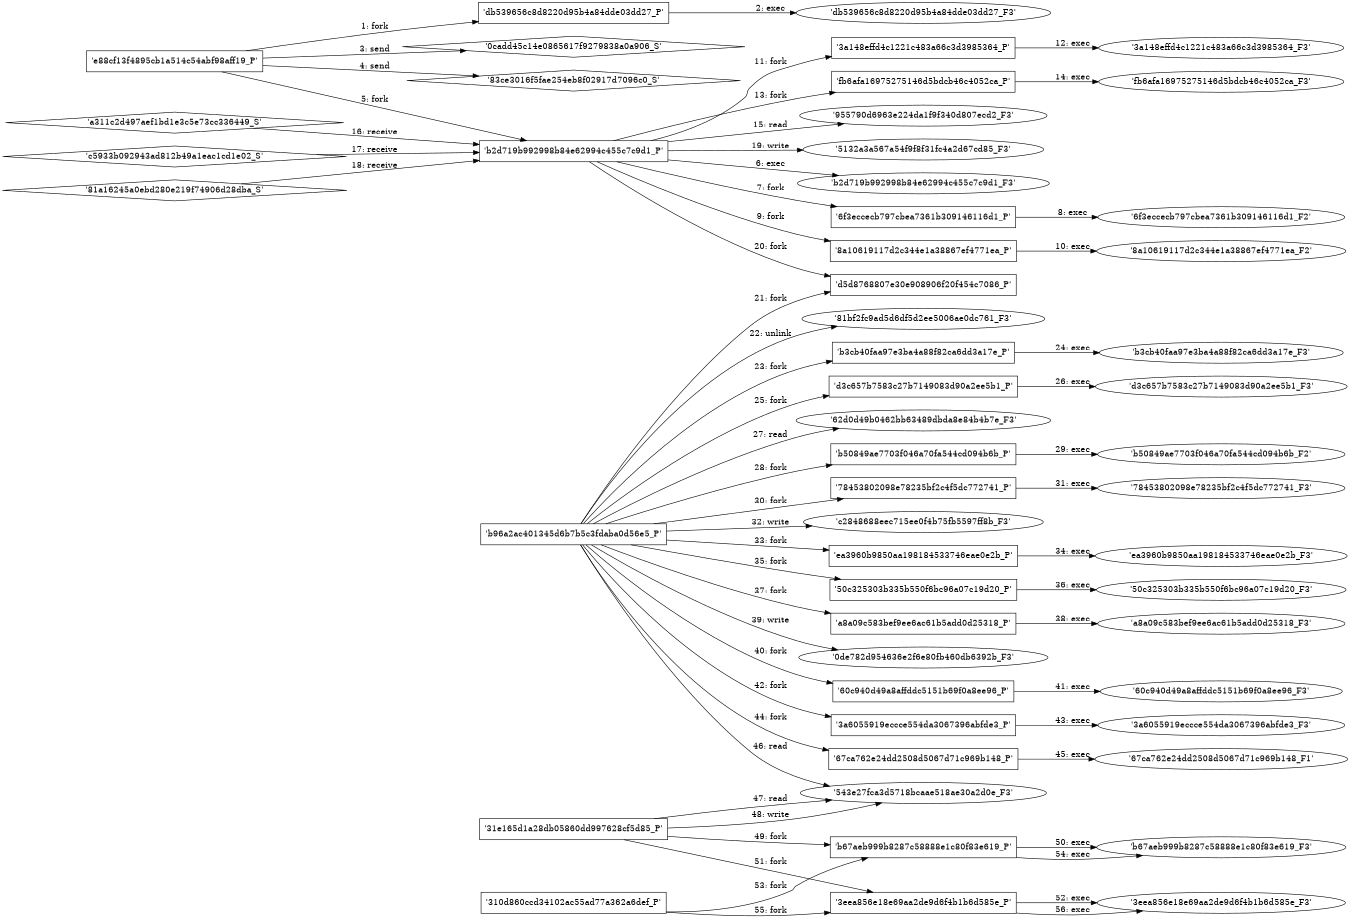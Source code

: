 digraph "D:\Learning\Paper\apt\基于CTI的攻击预警\Dataset\攻击图\ASGfromALLCTI\Threat Roundup for  June 25 to July 2.dot" {
rankdir="LR"
size="9"
fixedsize="false"
splines="true"
nodesep=0.3
ranksep=0
fontsize=10
overlap="scalexy"
engine= "neato"
	"'e88cf13f4895cb1a514c54abf98aff19_P'" [node_type=Process shape=box]
	"'db539656c8d8220d95b4a84dde03dd27_P'" [node_type=Process shape=box]
	"'e88cf13f4895cb1a514c54abf98aff19_P'" -> "'db539656c8d8220d95b4a84dde03dd27_P'" [label="1: fork"]
	"'db539656c8d8220d95b4a84dde03dd27_P'" [node_type=Process shape=box]
	"'db539656c8d8220d95b4a84dde03dd27_F3'" [node_type=File shape=ellipse]
	"'db539656c8d8220d95b4a84dde03dd27_P'" -> "'db539656c8d8220d95b4a84dde03dd27_F3'" [label="2: exec"]
	"'0cadd45c14e0865617f9279838a0a906_S'" [node_type=Socket shape=diamond]
	"'e88cf13f4895cb1a514c54abf98aff19_P'" [node_type=Process shape=box]
	"'e88cf13f4895cb1a514c54abf98aff19_P'" -> "'0cadd45c14e0865617f9279838a0a906_S'" [label="3: send"]
	"'83ce3016f5fae254eb8f02917d7096c0_S'" [node_type=Socket shape=diamond]
	"'e88cf13f4895cb1a514c54abf98aff19_P'" [node_type=Process shape=box]
	"'e88cf13f4895cb1a514c54abf98aff19_P'" -> "'83ce3016f5fae254eb8f02917d7096c0_S'" [label="4: send"]
	"'e88cf13f4895cb1a514c54abf98aff19_P'" [node_type=Process shape=box]
	"'b2d719b992998b84e62994c455c7c9d1_P'" [node_type=Process shape=box]
	"'e88cf13f4895cb1a514c54abf98aff19_P'" -> "'b2d719b992998b84e62994c455c7c9d1_P'" [label="5: fork"]
	"'b2d719b992998b84e62994c455c7c9d1_P'" [node_type=Process shape=box]
	"'b2d719b992998b84e62994c455c7c9d1_F3'" [node_type=File shape=ellipse]
	"'b2d719b992998b84e62994c455c7c9d1_P'" -> "'b2d719b992998b84e62994c455c7c9d1_F3'" [label="6: exec"]
	"'b2d719b992998b84e62994c455c7c9d1_P'" [node_type=Process shape=box]
	"'6f3eccecb797cbea7361b309146116d1_P'" [node_type=Process shape=box]
	"'b2d719b992998b84e62994c455c7c9d1_P'" -> "'6f3eccecb797cbea7361b309146116d1_P'" [label="7: fork"]
	"'6f3eccecb797cbea7361b309146116d1_P'" [node_type=Process shape=box]
	"'6f3eccecb797cbea7361b309146116d1_F2'" [node_type=File shape=ellipse]
	"'6f3eccecb797cbea7361b309146116d1_P'" -> "'6f3eccecb797cbea7361b309146116d1_F2'" [label="8: exec"]
	"'b2d719b992998b84e62994c455c7c9d1_P'" [node_type=Process shape=box]
	"'8a10619117d2c344e1a38867ef4771ea_P'" [node_type=Process shape=box]
	"'b2d719b992998b84e62994c455c7c9d1_P'" -> "'8a10619117d2c344e1a38867ef4771ea_P'" [label="9: fork"]
	"'8a10619117d2c344e1a38867ef4771ea_P'" [node_type=Process shape=box]
	"'8a10619117d2c344e1a38867ef4771ea_F2'" [node_type=File shape=ellipse]
	"'8a10619117d2c344e1a38867ef4771ea_P'" -> "'8a10619117d2c344e1a38867ef4771ea_F2'" [label="10: exec"]
	"'b2d719b992998b84e62994c455c7c9d1_P'" [node_type=Process shape=box]
	"'3a148effd4c1221c483a66c3d3985364_P'" [node_type=Process shape=box]
	"'b2d719b992998b84e62994c455c7c9d1_P'" -> "'3a148effd4c1221c483a66c3d3985364_P'" [label="11: fork"]
	"'3a148effd4c1221c483a66c3d3985364_P'" [node_type=Process shape=box]
	"'3a148effd4c1221c483a66c3d3985364_F3'" [node_type=File shape=ellipse]
	"'3a148effd4c1221c483a66c3d3985364_P'" -> "'3a148effd4c1221c483a66c3d3985364_F3'" [label="12: exec"]
	"'b2d719b992998b84e62994c455c7c9d1_P'" [node_type=Process shape=box]
	"'fb6afa16975275146d5bdcb46c4052ca_P'" [node_type=Process shape=box]
	"'b2d719b992998b84e62994c455c7c9d1_P'" -> "'fb6afa16975275146d5bdcb46c4052ca_P'" [label="13: fork"]
	"'fb6afa16975275146d5bdcb46c4052ca_P'" [node_type=Process shape=box]
	"'fb6afa16975275146d5bdcb46c4052ca_F3'" [node_type=File shape=ellipse]
	"'fb6afa16975275146d5bdcb46c4052ca_P'" -> "'fb6afa16975275146d5bdcb46c4052ca_F3'" [label="14: exec"]
	"'955790d6963e224da1f9f340d807ecd2_F3'" [node_type=file shape=ellipse]
	"'b2d719b992998b84e62994c455c7c9d1_P'" [node_type=Process shape=box]
	"'b2d719b992998b84e62994c455c7c9d1_P'" -> "'955790d6963e224da1f9f340d807ecd2_F3'" [label="15: read"]
	"'b2d719b992998b84e62994c455c7c9d1_P'" [node_type=Process shape=box]
	"'a311c2d497aef1bd1e3c5e73cc336449_S'" [node_type=Socket shape=diamond]
	"'a311c2d497aef1bd1e3c5e73cc336449_S'" -> "'b2d719b992998b84e62994c455c7c9d1_P'" [label="16: receive"]
	"'b2d719b992998b84e62994c455c7c9d1_P'" [node_type=Process shape=box]
	"'c5933b092943ad812b49a1eac1cd1e02_S'" [node_type=Socket shape=diamond]
	"'c5933b092943ad812b49a1eac1cd1e02_S'" -> "'b2d719b992998b84e62994c455c7c9d1_P'" [label="17: receive"]
	"'b2d719b992998b84e62994c455c7c9d1_P'" [node_type=Process shape=box]
	"'81a16245a0ebd280e219f74906d28dba_S'" [node_type=Socket shape=diamond]
	"'81a16245a0ebd280e219f74906d28dba_S'" -> "'b2d719b992998b84e62994c455c7c9d1_P'" [label="18: receive"]
	"'5132a3a567a54f9f8f31fc4a2d67cd85_F3'" [node_type=file shape=ellipse]
	"'b2d719b992998b84e62994c455c7c9d1_P'" [node_type=Process shape=box]
	"'b2d719b992998b84e62994c455c7c9d1_P'" -> "'5132a3a567a54f9f8f31fc4a2d67cd85_F3'" [label="19: write"]
	"'b2d719b992998b84e62994c455c7c9d1_P'" [node_type=Process shape=box]
	"'d5d8768807e30e908906f20f454c7086_P'" [node_type=Process shape=box]
	"'b2d719b992998b84e62994c455c7c9d1_P'" -> "'d5d8768807e30e908906f20f454c7086_P'" [label="20: fork"]
	"'b96a2ac401345d6b7b5c3fdaba0d56e5_P'" [node_type=Process shape=box]
	"'d5d8768807e30e908906f20f454c7086_P'" [node_type=Process shape=box]
	"'b96a2ac401345d6b7b5c3fdaba0d56e5_P'" -> "'d5d8768807e30e908906f20f454c7086_P'" [label="21: fork"]
	"'81bf2fc9ad5d6df5d2ee5006ae0dc761_F3'" [node_type=file shape=ellipse]
	"'b96a2ac401345d6b7b5c3fdaba0d56e5_P'" [node_type=Process shape=box]
	"'b96a2ac401345d6b7b5c3fdaba0d56e5_P'" -> "'81bf2fc9ad5d6df5d2ee5006ae0dc761_F3'" [label="22: unlink"]
	"'b96a2ac401345d6b7b5c3fdaba0d56e5_P'" [node_type=Process shape=box]
	"'b3cb40faa97e3ba4a88f82ca6dd3a17e_P'" [node_type=Process shape=box]
	"'b96a2ac401345d6b7b5c3fdaba0d56e5_P'" -> "'b3cb40faa97e3ba4a88f82ca6dd3a17e_P'" [label="23: fork"]
	"'b3cb40faa97e3ba4a88f82ca6dd3a17e_P'" [node_type=Process shape=box]
	"'b3cb40faa97e3ba4a88f82ca6dd3a17e_F3'" [node_type=File shape=ellipse]
	"'b3cb40faa97e3ba4a88f82ca6dd3a17e_P'" -> "'b3cb40faa97e3ba4a88f82ca6dd3a17e_F3'" [label="24: exec"]
	"'b96a2ac401345d6b7b5c3fdaba0d56e5_P'" [node_type=Process shape=box]
	"'d3c657b7583c27b7149083d90a2ee5b1_P'" [node_type=Process shape=box]
	"'b96a2ac401345d6b7b5c3fdaba0d56e5_P'" -> "'d3c657b7583c27b7149083d90a2ee5b1_P'" [label="25: fork"]
	"'d3c657b7583c27b7149083d90a2ee5b1_P'" [node_type=Process shape=box]
	"'d3c657b7583c27b7149083d90a2ee5b1_F3'" [node_type=File shape=ellipse]
	"'d3c657b7583c27b7149083d90a2ee5b1_P'" -> "'d3c657b7583c27b7149083d90a2ee5b1_F3'" [label="26: exec"]
	"'62d0d49b0462bb63489dbda8e84b4b7e_F3'" [node_type=file shape=ellipse]
	"'b96a2ac401345d6b7b5c3fdaba0d56e5_P'" [node_type=Process shape=box]
	"'b96a2ac401345d6b7b5c3fdaba0d56e5_P'" -> "'62d0d49b0462bb63489dbda8e84b4b7e_F3'" [label="27: read"]
	"'b96a2ac401345d6b7b5c3fdaba0d56e5_P'" [node_type=Process shape=box]
	"'b50849ae7703f046a70fa544cd094b6b_P'" [node_type=Process shape=box]
	"'b96a2ac401345d6b7b5c3fdaba0d56e5_P'" -> "'b50849ae7703f046a70fa544cd094b6b_P'" [label="28: fork"]
	"'b50849ae7703f046a70fa544cd094b6b_P'" [node_type=Process shape=box]
	"'b50849ae7703f046a70fa544cd094b6b_F2'" [node_type=File shape=ellipse]
	"'b50849ae7703f046a70fa544cd094b6b_P'" -> "'b50849ae7703f046a70fa544cd094b6b_F2'" [label="29: exec"]
	"'b96a2ac401345d6b7b5c3fdaba0d56e5_P'" [node_type=Process shape=box]
	"'78453802098e78235bf2c4f5dc772741_P'" [node_type=Process shape=box]
	"'b96a2ac401345d6b7b5c3fdaba0d56e5_P'" -> "'78453802098e78235bf2c4f5dc772741_P'" [label="30: fork"]
	"'78453802098e78235bf2c4f5dc772741_P'" [node_type=Process shape=box]
	"'78453802098e78235bf2c4f5dc772741_F3'" [node_type=File shape=ellipse]
	"'78453802098e78235bf2c4f5dc772741_P'" -> "'78453802098e78235bf2c4f5dc772741_F3'" [label="31: exec"]
	"'c2848688eec715ee0f4b75fb5597ff8b_F3'" [node_type=file shape=ellipse]
	"'b96a2ac401345d6b7b5c3fdaba0d56e5_P'" [node_type=Process shape=box]
	"'b96a2ac401345d6b7b5c3fdaba0d56e5_P'" -> "'c2848688eec715ee0f4b75fb5597ff8b_F3'" [label="32: write"]
	"'b96a2ac401345d6b7b5c3fdaba0d56e5_P'" [node_type=Process shape=box]
	"'ea3960b9850aa198184533746eae0e2b_P'" [node_type=Process shape=box]
	"'b96a2ac401345d6b7b5c3fdaba0d56e5_P'" -> "'ea3960b9850aa198184533746eae0e2b_P'" [label="33: fork"]
	"'ea3960b9850aa198184533746eae0e2b_P'" [node_type=Process shape=box]
	"'ea3960b9850aa198184533746eae0e2b_F3'" [node_type=File shape=ellipse]
	"'ea3960b9850aa198184533746eae0e2b_P'" -> "'ea3960b9850aa198184533746eae0e2b_F3'" [label="34: exec"]
	"'b96a2ac401345d6b7b5c3fdaba0d56e5_P'" [node_type=Process shape=box]
	"'50c325303b335b550f6bc96a07c19d20_P'" [node_type=Process shape=box]
	"'b96a2ac401345d6b7b5c3fdaba0d56e5_P'" -> "'50c325303b335b550f6bc96a07c19d20_P'" [label="35: fork"]
	"'50c325303b335b550f6bc96a07c19d20_P'" [node_type=Process shape=box]
	"'50c325303b335b550f6bc96a07c19d20_F3'" [node_type=File shape=ellipse]
	"'50c325303b335b550f6bc96a07c19d20_P'" -> "'50c325303b335b550f6bc96a07c19d20_F3'" [label="36: exec"]
	"'b96a2ac401345d6b7b5c3fdaba0d56e5_P'" [node_type=Process shape=box]
	"'a8a09c583bef9ee6ac61b5add0d25318_P'" [node_type=Process shape=box]
	"'b96a2ac401345d6b7b5c3fdaba0d56e5_P'" -> "'a8a09c583bef9ee6ac61b5add0d25318_P'" [label="37: fork"]
	"'a8a09c583bef9ee6ac61b5add0d25318_P'" [node_type=Process shape=box]
	"'a8a09c583bef9ee6ac61b5add0d25318_F3'" [node_type=File shape=ellipse]
	"'a8a09c583bef9ee6ac61b5add0d25318_P'" -> "'a8a09c583bef9ee6ac61b5add0d25318_F3'" [label="38: exec"]
	"'0de782d954636e2f6e80fb460db6392b_F3'" [node_type=file shape=ellipse]
	"'b96a2ac401345d6b7b5c3fdaba0d56e5_P'" [node_type=Process shape=box]
	"'b96a2ac401345d6b7b5c3fdaba0d56e5_P'" -> "'0de782d954636e2f6e80fb460db6392b_F3'" [label="39: write"]
	"'b96a2ac401345d6b7b5c3fdaba0d56e5_P'" [node_type=Process shape=box]
	"'60c940d49a8affddc5151b69f0a8ee96_P'" [node_type=Process shape=box]
	"'b96a2ac401345d6b7b5c3fdaba0d56e5_P'" -> "'60c940d49a8affddc5151b69f0a8ee96_P'" [label="40: fork"]
	"'60c940d49a8affddc5151b69f0a8ee96_P'" [node_type=Process shape=box]
	"'60c940d49a8affddc5151b69f0a8ee96_F3'" [node_type=File shape=ellipse]
	"'60c940d49a8affddc5151b69f0a8ee96_P'" -> "'60c940d49a8affddc5151b69f0a8ee96_F3'" [label="41: exec"]
	"'b96a2ac401345d6b7b5c3fdaba0d56e5_P'" [node_type=Process shape=box]
	"'3a6055919eccce554da3067396abfde3_P'" [node_type=Process shape=box]
	"'b96a2ac401345d6b7b5c3fdaba0d56e5_P'" -> "'3a6055919eccce554da3067396abfde3_P'" [label="42: fork"]
	"'3a6055919eccce554da3067396abfde3_P'" [node_type=Process shape=box]
	"'3a6055919eccce554da3067396abfde3_F3'" [node_type=File shape=ellipse]
	"'3a6055919eccce554da3067396abfde3_P'" -> "'3a6055919eccce554da3067396abfde3_F3'" [label="43: exec"]
	"'b96a2ac401345d6b7b5c3fdaba0d56e5_P'" [node_type=Process shape=box]
	"'67ca762e24dd2508d5067d71c969b148_P'" [node_type=Process shape=box]
	"'b96a2ac401345d6b7b5c3fdaba0d56e5_P'" -> "'67ca762e24dd2508d5067d71c969b148_P'" [label="44: fork"]
	"'67ca762e24dd2508d5067d71c969b148_P'" [node_type=Process shape=box]
	"'67ca762e24dd2508d5067d71c969b148_F1'" [node_type=File shape=ellipse]
	"'67ca762e24dd2508d5067d71c969b148_P'" -> "'67ca762e24dd2508d5067d71c969b148_F1'" [label="45: exec"]
	"'543e27fca3d5718bcaae518ae30a2d0e_F3'" [node_type=file shape=ellipse]
	"'b96a2ac401345d6b7b5c3fdaba0d56e5_P'" [node_type=Process shape=box]
	"'b96a2ac401345d6b7b5c3fdaba0d56e5_P'" -> "'543e27fca3d5718bcaae518ae30a2d0e_F3'" [label="46: read"]
	"'543e27fca3d5718bcaae518ae30a2d0e_F3'" [node_type=file shape=ellipse]
	"'31e165d1a28db05860dd997628cf5d85_P'" [node_type=Process shape=box]
	"'31e165d1a28db05860dd997628cf5d85_P'" -> "'543e27fca3d5718bcaae518ae30a2d0e_F3'" [label="47: read"]
	"'543e27fca3d5718bcaae518ae30a2d0e_F3'" [node_type=file shape=ellipse]
	"'31e165d1a28db05860dd997628cf5d85_P'" [node_type=Process shape=box]
	"'31e165d1a28db05860dd997628cf5d85_P'" -> "'543e27fca3d5718bcaae518ae30a2d0e_F3'" [label="48: write"]
	"'31e165d1a28db05860dd997628cf5d85_P'" [node_type=Process shape=box]
	"'b67aeb999b8287c58888e1c80f83e619_P'" [node_type=Process shape=box]
	"'31e165d1a28db05860dd997628cf5d85_P'" -> "'b67aeb999b8287c58888e1c80f83e619_P'" [label="49: fork"]
	"'b67aeb999b8287c58888e1c80f83e619_P'" [node_type=Process shape=box]
	"'b67aeb999b8287c58888e1c80f83e619_F3'" [node_type=File shape=ellipse]
	"'b67aeb999b8287c58888e1c80f83e619_P'" -> "'b67aeb999b8287c58888e1c80f83e619_F3'" [label="50: exec"]
	"'31e165d1a28db05860dd997628cf5d85_P'" [node_type=Process shape=box]
	"'3eea856e18e69aa2de9d6f4b1b6d585e_P'" [node_type=Process shape=box]
	"'31e165d1a28db05860dd997628cf5d85_P'" -> "'3eea856e18e69aa2de9d6f4b1b6d585e_P'" [label="51: fork"]
	"'3eea856e18e69aa2de9d6f4b1b6d585e_P'" [node_type=Process shape=box]
	"'3eea856e18e69aa2de9d6f4b1b6d585e_F3'" [node_type=File shape=ellipse]
	"'3eea856e18e69aa2de9d6f4b1b6d585e_P'" -> "'3eea856e18e69aa2de9d6f4b1b6d585e_F3'" [label="52: exec"]
	"'310d860ccd34102ac55ad77a362a6def_P'" [node_type=Process shape=box]
	"'b67aeb999b8287c58888e1c80f83e619_P'" [node_type=Process shape=box]
	"'310d860ccd34102ac55ad77a362a6def_P'" -> "'b67aeb999b8287c58888e1c80f83e619_P'" [label="53: fork"]
	"'b67aeb999b8287c58888e1c80f83e619_P'" [node_type=Process shape=box]
	"'b67aeb999b8287c58888e1c80f83e619_F3'" [node_type=File shape=ellipse]
	"'b67aeb999b8287c58888e1c80f83e619_P'" -> "'b67aeb999b8287c58888e1c80f83e619_F3'" [label="54: exec"]
	"'310d860ccd34102ac55ad77a362a6def_P'" [node_type=Process shape=box]
	"'3eea856e18e69aa2de9d6f4b1b6d585e_P'" [node_type=Process shape=box]
	"'310d860ccd34102ac55ad77a362a6def_P'" -> "'3eea856e18e69aa2de9d6f4b1b6d585e_P'" [label="55: fork"]
	"'3eea856e18e69aa2de9d6f4b1b6d585e_P'" [node_type=Process shape=box]
	"'3eea856e18e69aa2de9d6f4b1b6d585e_F3'" [node_type=File shape=ellipse]
	"'3eea856e18e69aa2de9d6f4b1b6d585e_P'" -> "'3eea856e18e69aa2de9d6f4b1b6d585e_F3'" [label="56: exec"]
}
